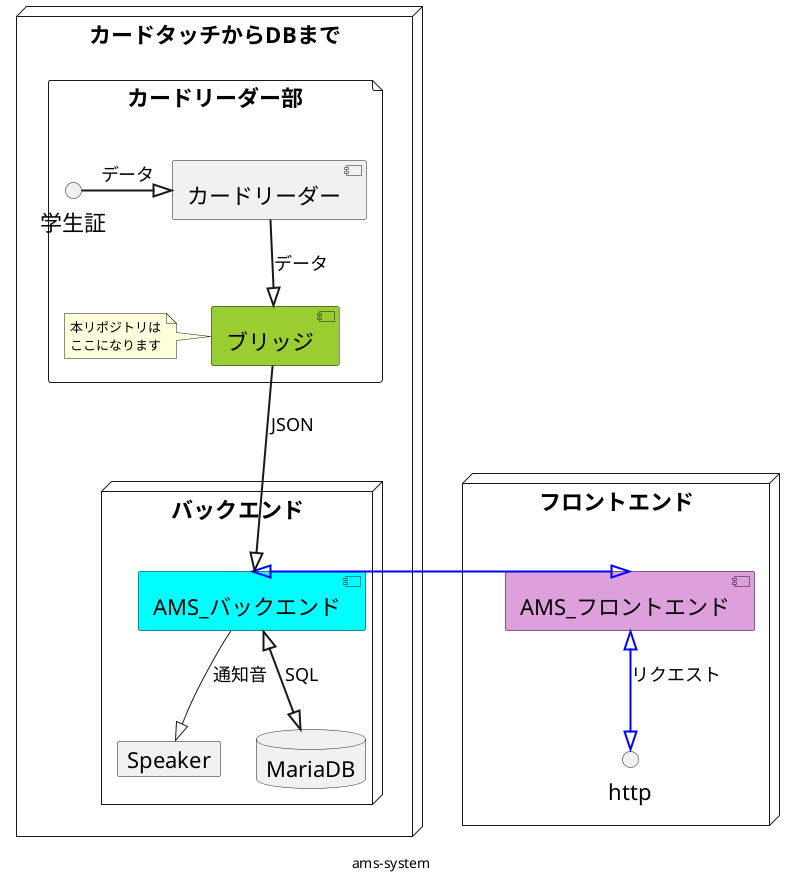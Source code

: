 @startuml AMS_MAP

skinparam DefaultFontName メイリオ
skinparam DefaultFontSize 22
skinparam ArrowFontSize 18
skinparam NoteFontSize 13

caption ams-system

node カードタッチからDBまで {
    file カードリーダー部{
        interface 学生証
        [カードリーダー]
        [ブリッジ] #YellowGreen
        note left: 本リポジトリは\nここになります
    }
    node バックエンド {
        [AMS_バックエンド] #Aqua
        card Speaker
        database MariaDB
    }
}


node フロントエンド {
    [AMS_フロントエンド] #plum
    interface http
}

' レイアウト調整
[AMS_バックエンド] -[hidden]right-> [AMS_フロントエンド]
カードタッチからDBまで -[hidden]up-> フロントエンド

' カードリーダー&バックエンド部
学生証 =^ [カードリーダー]: データ
[カードリーダー] ==^ [ブリッジ]: データ
[ブリッジ] ==^ [AMS_バックエンド]: JSON
[AMS_バックエンド] ^==^ MariaDB: SQL
[AMS_バックエンド] --^ Speaker: 通知音

' フロンドエンド部
[AMS_バックエンド] ^=[#blue]=^ [AMS_フロントエンド]: \n
[AMS_フロントエンド] ^=[#blue]=^ http : リクエスト

@enduml
